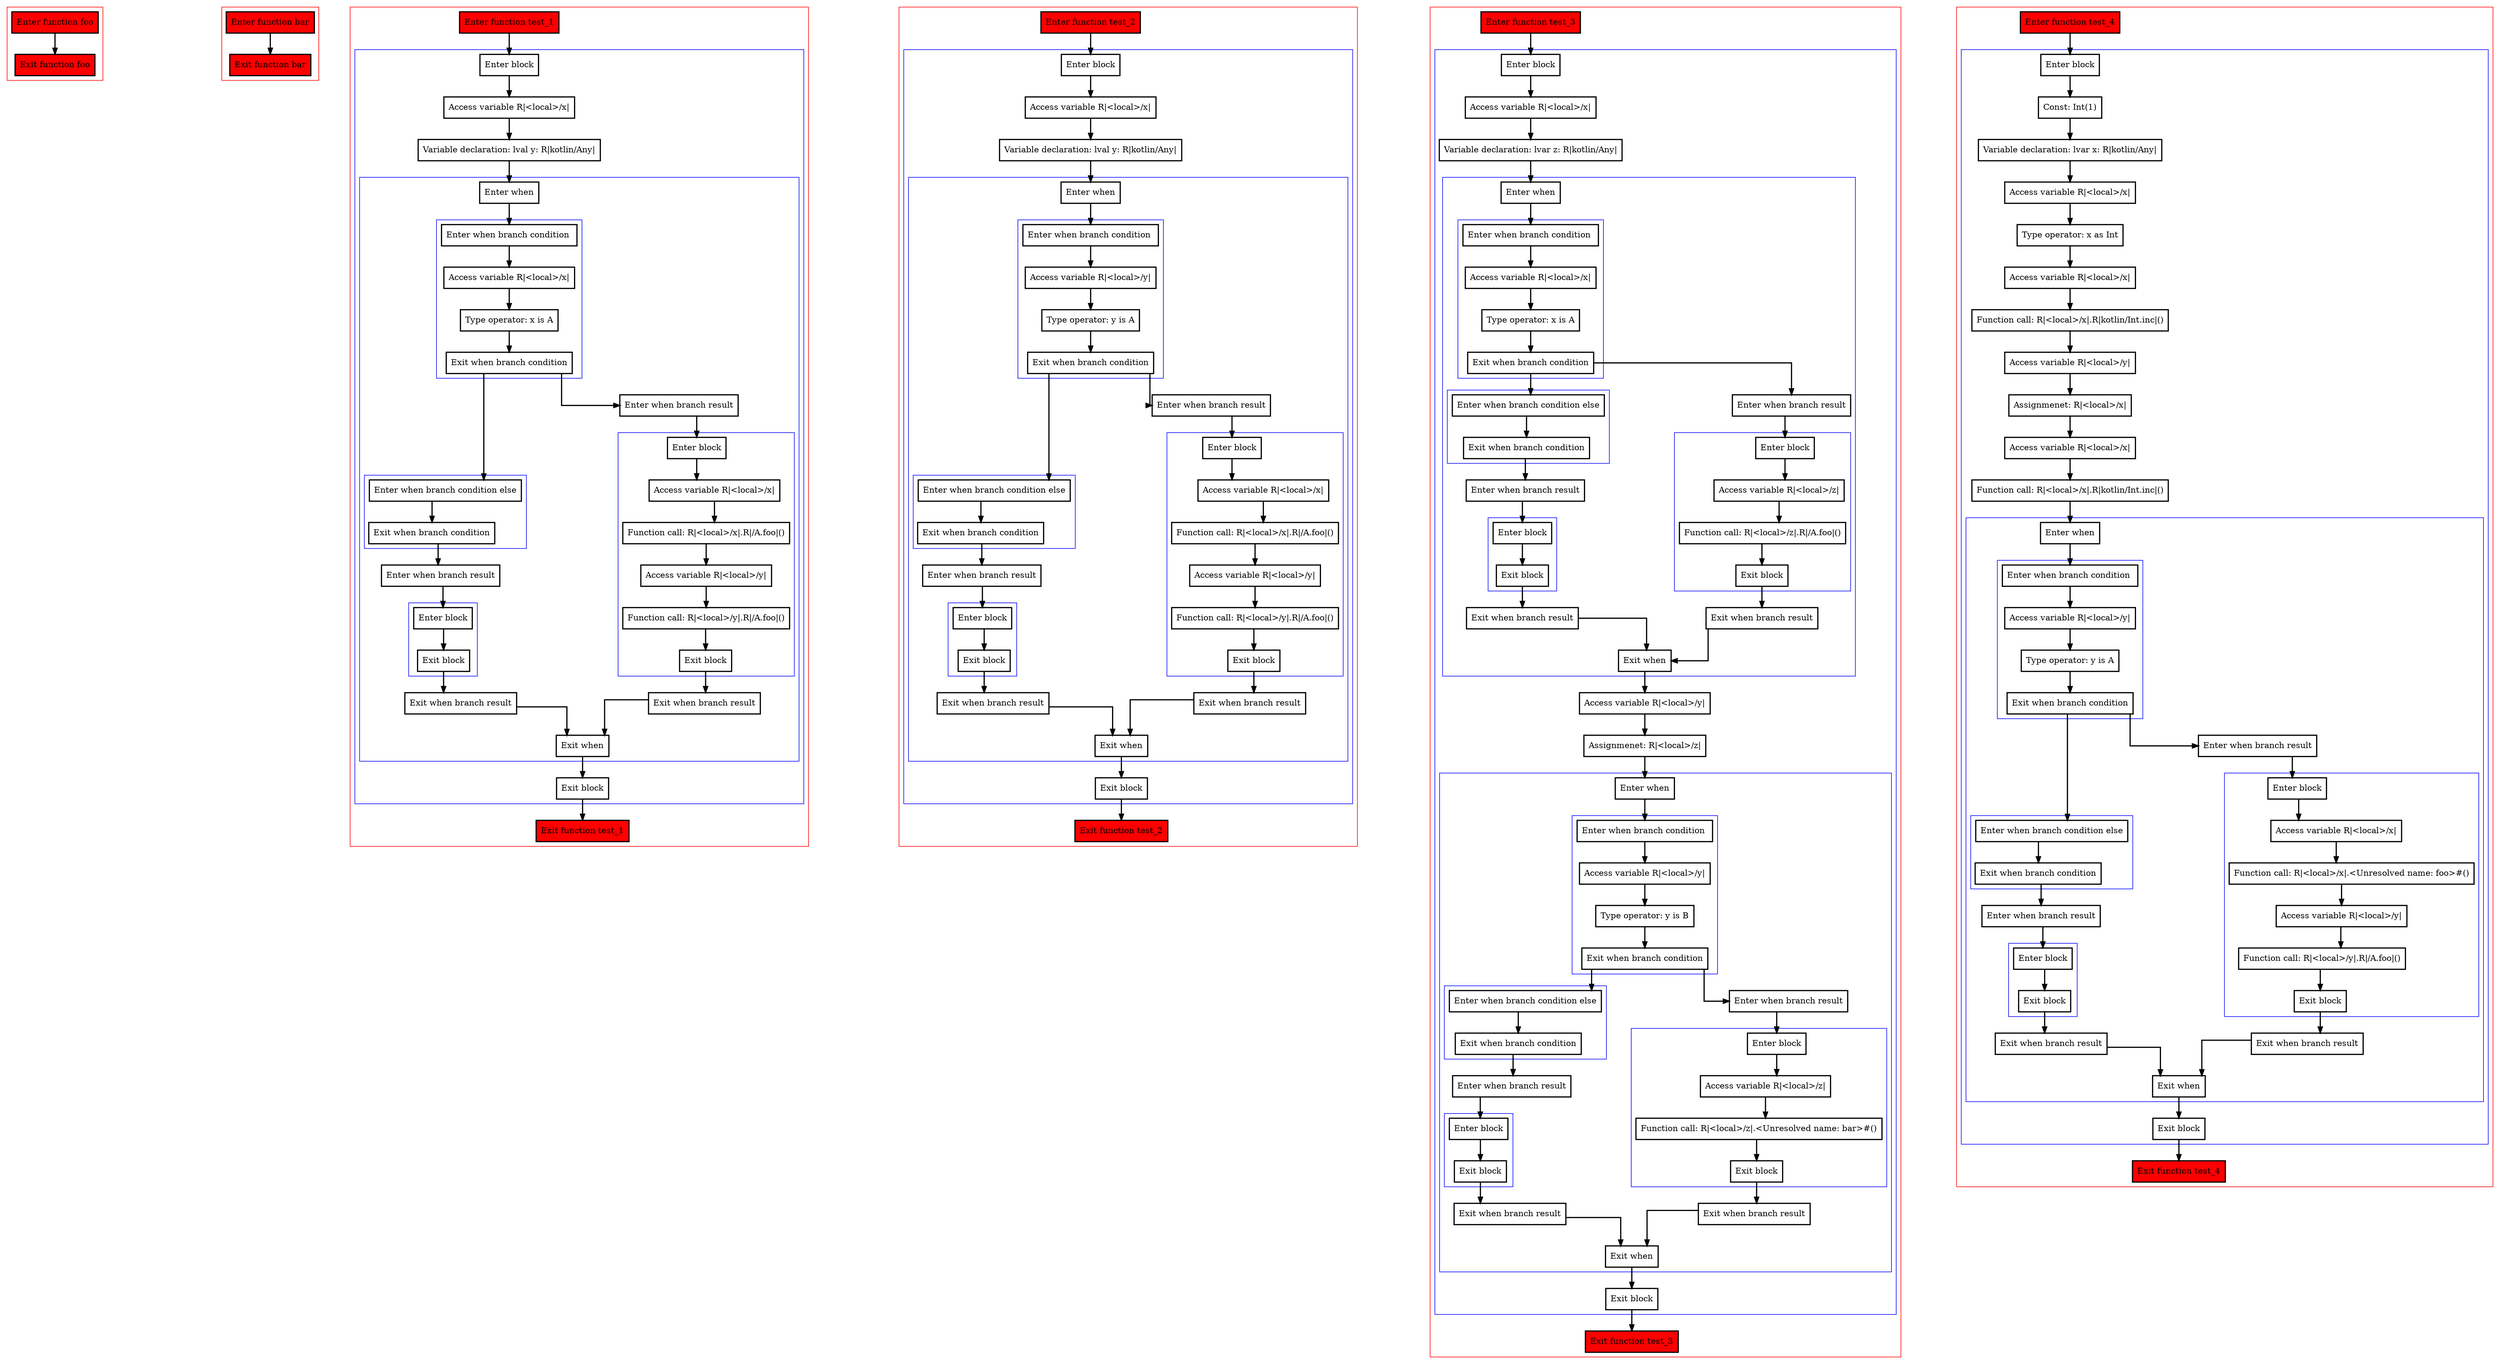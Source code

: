 digraph boundSmartcasts_kt {
  graph [splines=ortho nodesep=3]
  node [shape=box penwidth=2]
  edge [penwidth=2]

  subgraph cluster_0 {
    color=red
    0 [label="Enter function foo" style="filled" fillcolor=red];
    1 [label="Exit function foo" style="filled" fillcolor=red];
  }

  0 -> {1};

  subgraph cluster_1 {
    color=red
    2 [label="Enter function bar" style="filled" fillcolor=red];
    3 [label="Exit function bar" style="filled" fillcolor=red];
  }

  2 -> {3};

  subgraph cluster_2 {
    color=red
    4 [label="Enter function test_1" style="filled" fillcolor=red];
    subgraph cluster_3 {
      color=blue
      5 [label="Enter block"];
      6 [label="Access variable R|<local>/x|"];
      7 [label="Variable declaration: lval y: R|kotlin/Any|"];
      subgraph cluster_4 {
        color=blue
        8 [label="Enter when"];
        subgraph cluster_5 {
          color=blue
          9 [label="Enter when branch condition "];
          10 [label="Access variable R|<local>/x|"];
          11 [label="Type operator: x is A"];
          12 [label="Exit when branch condition"];
        }
        subgraph cluster_6 {
          color=blue
          13 [label="Enter when branch condition else"];
          14 [label="Exit when branch condition"];
        }
        15 [label="Enter when branch result"];
        subgraph cluster_7 {
          color=blue
          16 [label="Enter block"];
          17 [label="Exit block"];
        }
        18 [label="Exit when branch result"];
        19 [label="Enter when branch result"];
        subgraph cluster_8 {
          color=blue
          20 [label="Enter block"];
          21 [label="Access variable R|<local>/x|"];
          22 [label="Function call: R|<local>/x|.R|/A.foo|()"];
          23 [label="Access variable R|<local>/y|"];
          24 [label="Function call: R|<local>/y|.R|/A.foo|()"];
          25 [label="Exit block"];
        }
        26 [label="Exit when branch result"];
        27 [label="Exit when"];
      }
      28 [label="Exit block"];
    }
    29 [label="Exit function test_1" style="filled" fillcolor=red];
  }

  4 -> {5};
  5 -> {6};
  6 -> {7};
  7 -> {8};
  8 -> {9};
  9 -> {10};
  10 -> {11};
  11 -> {12};
  12 -> {19 13};
  13 -> {14};
  14 -> {15};
  15 -> {16};
  16 -> {17};
  17 -> {18};
  18 -> {27};
  19 -> {20};
  20 -> {21};
  21 -> {22};
  22 -> {23};
  23 -> {24};
  24 -> {25};
  25 -> {26};
  26 -> {27};
  27 -> {28};
  28 -> {29};

  subgraph cluster_9 {
    color=red
    30 [label="Enter function test_2" style="filled" fillcolor=red];
    subgraph cluster_10 {
      color=blue
      31 [label="Enter block"];
      32 [label="Access variable R|<local>/x|"];
      33 [label="Variable declaration: lval y: R|kotlin/Any|"];
      subgraph cluster_11 {
        color=blue
        34 [label="Enter when"];
        subgraph cluster_12 {
          color=blue
          35 [label="Enter when branch condition "];
          36 [label="Access variable R|<local>/y|"];
          37 [label="Type operator: y is A"];
          38 [label="Exit when branch condition"];
        }
        subgraph cluster_13 {
          color=blue
          39 [label="Enter when branch condition else"];
          40 [label="Exit when branch condition"];
        }
        41 [label="Enter when branch result"];
        subgraph cluster_14 {
          color=blue
          42 [label="Enter block"];
          43 [label="Exit block"];
        }
        44 [label="Exit when branch result"];
        45 [label="Enter when branch result"];
        subgraph cluster_15 {
          color=blue
          46 [label="Enter block"];
          47 [label="Access variable R|<local>/x|"];
          48 [label="Function call: R|<local>/x|.R|/A.foo|()"];
          49 [label="Access variable R|<local>/y|"];
          50 [label="Function call: R|<local>/y|.R|/A.foo|()"];
          51 [label="Exit block"];
        }
        52 [label="Exit when branch result"];
        53 [label="Exit when"];
      }
      54 [label="Exit block"];
    }
    55 [label="Exit function test_2" style="filled" fillcolor=red];
  }

  30 -> {31};
  31 -> {32};
  32 -> {33};
  33 -> {34};
  34 -> {35};
  35 -> {36};
  36 -> {37};
  37 -> {38};
  38 -> {45 39};
  39 -> {40};
  40 -> {41};
  41 -> {42};
  42 -> {43};
  43 -> {44};
  44 -> {53};
  45 -> {46};
  46 -> {47};
  47 -> {48};
  48 -> {49};
  49 -> {50};
  50 -> {51};
  51 -> {52};
  52 -> {53};
  53 -> {54};
  54 -> {55};

  subgraph cluster_16 {
    color=red
    56 [label="Enter function test_3" style="filled" fillcolor=red];
    subgraph cluster_17 {
      color=blue
      57 [label="Enter block"];
      58 [label="Access variable R|<local>/x|"];
      59 [label="Variable declaration: lvar z: R|kotlin/Any|"];
      subgraph cluster_18 {
        color=blue
        60 [label="Enter when"];
        subgraph cluster_19 {
          color=blue
          61 [label="Enter when branch condition "];
          62 [label="Access variable R|<local>/x|"];
          63 [label="Type operator: x is A"];
          64 [label="Exit when branch condition"];
        }
        subgraph cluster_20 {
          color=blue
          65 [label="Enter when branch condition else"];
          66 [label="Exit when branch condition"];
        }
        67 [label="Enter when branch result"];
        subgraph cluster_21 {
          color=blue
          68 [label="Enter block"];
          69 [label="Exit block"];
        }
        70 [label="Exit when branch result"];
        71 [label="Enter when branch result"];
        subgraph cluster_22 {
          color=blue
          72 [label="Enter block"];
          73 [label="Access variable R|<local>/z|"];
          74 [label="Function call: R|<local>/z|.R|/A.foo|()"];
          75 [label="Exit block"];
        }
        76 [label="Exit when branch result"];
        77 [label="Exit when"];
      }
      78 [label="Access variable R|<local>/y|"];
      79 [label="Assignmenet: R|<local>/z|"];
      subgraph cluster_23 {
        color=blue
        80 [label="Enter when"];
        subgraph cluster_24 {
          color=blue
          81 [label="Enter when branch condition "];
          82 [label="Access variable R|<local>/y|"];
          83 [label="Type operator: y is B"];
          84 [label="Exit when branch condition"];
        }
        subgraph cluster_25 {
          color=blue
          85 [label="Enter when branch condition else"];
          86 [label="Exit when branch condition"];
        }
        87 [label="Enter when branch result"];
        subgraph cluster_26 {
          color=blue
          88 [label="Enter block"];
          89 [label="Exit block"];
        }
        90 [label="Exit when branch result"];
        91 [label="Enter when branch result"];
        subgraph cluster_27 {
          color=blue
          92 [label="Enter block"];
          93 [label="Access variable R|<local>/z|"];
          94 [label="Function call: R|<local>/z|.<Unresolved name: bar>#()"];
          95 [label="Exit block"];
        }
        96 [label="Exit when branch result"];
        97 [label="Exit when"];
      }
      98 [label="Exit block"];
    }
    99 [label="Exit function test_3" style="filled" fillcolor=red];
  }

  56 -> {57};
  57 -> {58};
  58 -> {59};
  59 -> {60};
  60 -> {61};
  61 -> {62};
  62 -> {63};
  63 -> {64};
  64 -> {71 65};
  65 -> {66};
  66 -> {67};
  67 -> {68};
  68 -> {69};
  69 -> {70};
  70 -> {77};
  71 -> {72};
  72 -> {73};
  73 -> {74};
  74 -> {75};
  75 -> {76};
  76 -> {77};
  77 -> {78};
  78 -> {79};
  79 -> {80};
  80 -> {81};
  81 -> {82};
  82 -> {83};
  83 -> {84};
  84 -> {91 85};
  85 -> {86};
  86 -> {87};
  87 -> {88};
  88 -> {89};
  89 -> {90};
  90 -> {97};
  91 -> {92};
  92 -> {93};
  93 -> {94};
  94 -> {95};
  95 -> {96};
  96 -> {97};
  97 -> {98};
  98 -> {99};

  subgraph cluster_28 {
    color=red
    100 [label="Enter function test_4" style="filled" fillcolor=red];
    subgraph cluster_29 {
      color=blue
      101 [label="Enter block"];
      102 [label="Const: Int(1)"];
      103 [label="Variable declaration: lvar x: R|kotlin/Any|"];
      104 [label="Access variable R|<local>/x|"];
      105 [label="Type operator: x as Int"];
      106 [label="Access variable R|<local>/x|"];
      107 [label="Function call: R|<local>/x|.R|kotlin/Int.inc|()"];
      108 [label="Access variable R|<local>/y|"];
      109 [label="Assignmenet: R|<local>/x|"];
      110 [label="Access variable R|<local>/x|"];
      111 [label="Function call: R|<local>/x|.R|kotlin/Int.inc|()"];
      subgraph cluster_30 {
        color=blue
        112 [label="Enter when"];
        subgraph cluster_31 {
          color=blue
          113 [label="Enter when branch condition "];
          114 [label="Access variable R|<local>/y|"];
          115 [label="Type operator: y is A"];
          116 [label="Exit when branch condition"];
        }
        subgraph cluster_32 {
          color=blue
          117 [label="Enter when branch condition else"];
          118 [label="Exit when branch condition"];
        }
        119 [label="Enter when branch result"];
        subgraph cluster_33 {
          color=blue
          120 [label="Enter block"];
          121 [label="Exit block"];
        }
        122 [label="Exit when branch result"];
        123 [label="Enter when branch result"];
        subgraph cluster_34 {
          color=blue
          124 [label="Enter block"];
          125 [label="Access variable R|<local>/x|"];
          126 [label="Function call: R|<local>/x|.<Unresolved name: foo>#()"];
          127 [label="Access variable R|<local>/y|"];
          128 [label="Function call: R|<local>/y|.R|/A.foo|()"];
          129 [label="Exit block"];
        }
        130 [label="Exit when branch result"];
        131 [label="Exit when"];
      }
      132 [label="Exit block"];
    }
    133 [label="Exit function test_4" style="filled" fillcolor=red];
  }

  100 -> {101};
  101 -> {102};
  102 -> {103};
  103 -> {104};
  104 -> {105};
  105 -> {106};
  106 -> {107};
  107 -> {108};
  108 -> {109};
  109 -> {110};
  110 -> {111};
  111 -> {112};
  112 -> {113};
  113 -> {114};
  114 -> {115};
  115 -> {116};
  116 -> {123 117};
  117 -> {118};
  118 -> {119};
  119 -> {120};
  120 -> {121};
  121 -> {122};
  122 -> {131};
  123 -> {124};
  124 -> {125};
  125 -> {126};
  126 -> {127};
  127 -> {128};
  128 -> {129};
  129 -> {130};
  130 -> {131};
  131 -> {132};
  132 -> {133};

}
